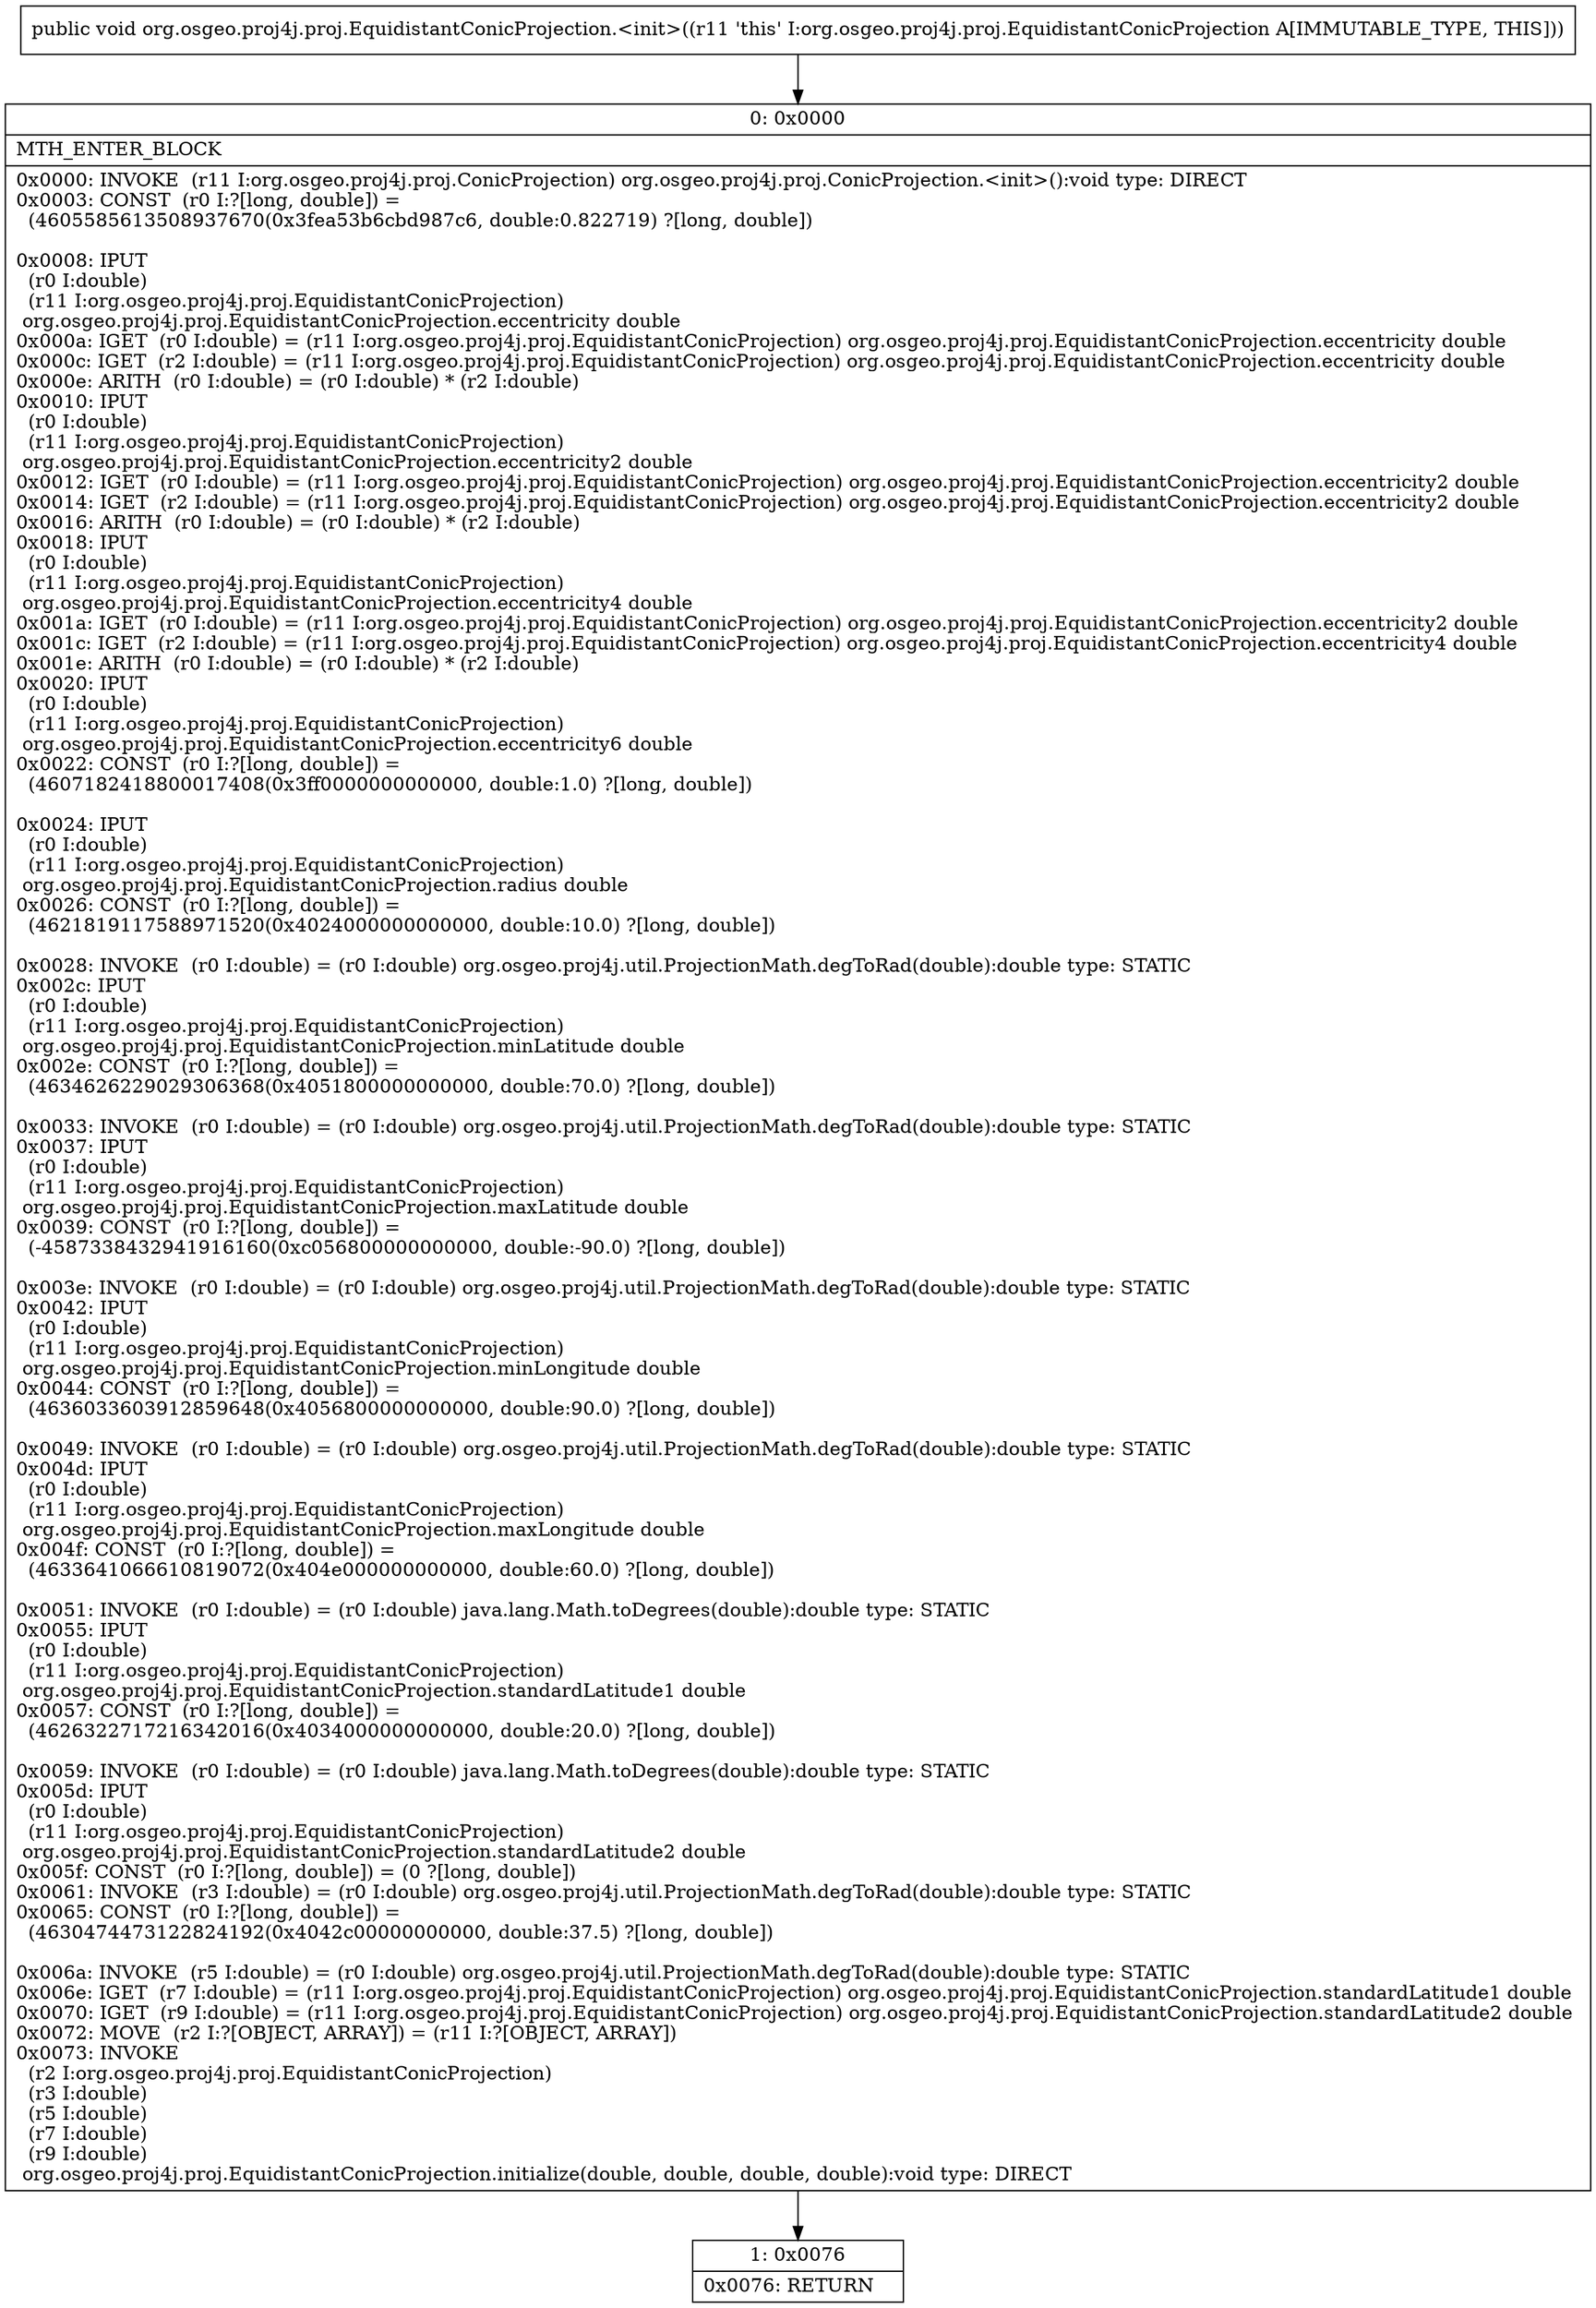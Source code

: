 digraph "CFG fororg.osgeo.proj4j.proj.EquidistantConicProjection.\<init\>()V" {
Node_0 [shape=record,label="{0\:\ 0x0000|MTH_ENTER_BLOCK\l|0x0000: INVOKE  (r11 I:org.osgeo.proj4j.proj.ConicProjection) org.osgeo.proj4j.proj.ConicProjection.\<init\>():void type: DIRECT \l0x0003: CONST  (r0 I:?[long, double]) = \l  (4605585613508937670(0x3fea53b6cbd987c6, double:0.822719) ?[long, double])\l \l0x0008: IPUT  \l  (r0 I:double)\l  (r11 I:org.osgeo.proj4j.proj.EquidistantConicProjection)\l org.osgeo.proj4j.proj.EquidistantConicProjection.eccentricity double \l0x000a: IGET  (r0 I:double) = (r11 I:org.osgeo.proj4j.proj.EquidistantConicProjection) org.osgeo.proj4j.proj.EquidistantConicProjection.eccentricity double \l0x000c: IGET  (r2 I:double) = (r11 I:org.osgeo.proj4j.proj.EquidistantConicProjection) org.osgeo.proj4j.proj.EquidistantConicProjection.eccentricity double \l0x000e: ARITH  (r0 I:double) = (r0 I:double) * (r2 I:double) \l0x0010: IPUT  \l  (r0 I:double)\l  (r11 I:org.osgeo.proj4j.proj.EquidistantConicProjection)\l org.osgeo.proj4j.proj.EquidistantConicProjection.eccentricity2 double \l0x0012: IGET  (r0 I:double) = (r11 I:org.osgeo.proj4j.proj.EquidistantConicProjection) org.osgeo.proj4j.proj.EquidistantConicProjection.eccentricity2 double \l0x0014: IGET  (r2 I:double) = (r11 I:org.osgeo.proj4j.proj.EquidistantConicProjection) org.osgeo.proj4j.proj.EquidistantConicProjection.eccentricity2 double \l0x0016: ARITH  (r0 I:double) = (r0 I:double) * (r2 I:double) \l0x0018: IPUT  \l  (r0 I:double)\l  (r11 I:org.osgeo.proj4j.proj.EquidistantConicProjection)\l org.osgeo.proj4j.proj.EquidistantConicProjection.eccentricity4 double \l0x001a: IGET  (r0 I:double) = (r11 I:org.osgeo.proj4j.proj.EquidistantConicProjection) org.osgeo.proj4j.proj.EquidistantConicProjection.eccentricity2 double \l0x001c: IGET  (r2 I:double) = (r11 I:org.osgeo.proj4j.proj.EquidistantConicProjection) org.osgeo.proj4j.proj.EquidistantConicProjection.eccentricity4 double \l0x001e: ARITH  (r0 I:double) = (r0 I:double) * (r2 I:double) \l0x0020: IPUT  \l  (r0 I:double)\l  (r11 I:org.osgeo.proj4j.proj.EquidistantConicProjection)\l org.osgeo.proj4j.proj.EquidistantConicProjection.eccentricity6 double \l0x0022: CONST  (r0 I:?[long, double]) = \l  (4607182418800017408(0x3ff0000000000000, double:1.0) ?[long, double])\l \l0x0024: IPUT  \l  (r0 I:double)\l  (r11 I:org.osgeo.proj4j.proj.EquidistantConicProjection)\l org.osgeo.proj4j.proj.EquidistantConicProjection.radius double \l0x0026: CONST  (r0 I:?[long, double]) = \l  (4621819117588971520(0x4024000000000000, double:10.0) ?[long, double])\l \l0x0028: INVOKE  (r0 I:double) = (r0 I:double) org.osgeo.proj4j.util.ProjectionMath.degToRad(double):double type: STATIC \l0x002c: IPUT  \l  (r0 I:double)\l  (r11 I:org.osgeo.proj4j.proj.EquidistantConicProjection)\l org.osgeo.proj4j.proj.EquidistantConicProjection.minLatitude double \l0x002e: CONST  (r0 I:?[long, double]) = \l  (4634626229029306368(0x4051800000000000, double:70.0) ?[long, double])\l \l0x0033: INVOKE  (r0 I:double) = (r0 I:double) org.osgeo.proj4j.util.ProjectionMath.degToRad(double):double type: STATIC \l0x0037: IPUT  \l  (r0 I:double)\l  (r11 I:org.osgeo.proj4j.proj.EquidistantConicProjection)\l org.osgeo.proj4j.proj.EquidistantConicProjection.maxLatitude double \l0x0039: CONST  (r0 I:?[long, double]) = \l  (\-4587338432941916160(0xc056800000000000, double:\-90.0) ?[long, double])\l \l0x003e: INVOKE  (r0 I:double) = (r0 I:double) org.osgeo.proj4j.util.ProjectionMath.degToRad(double):double type: STATIC \l0x0042: IPUT  \l  (r0 I:double)\l  (r11 I:org.osgeo.proj4j.proj.EquidistantConicProjection)\l org.osgeo.proj4j.proj.EquidistantConicProjection.minLongitude double \l0x0044: CONST  (r0 I:?[long, double]) = \l  (4636033603912859648(0x4056800000000000, double:90.0) ?[long, double])\l \l0x0049: INVOKE  (r0 I:double) = (r0 I:double) org.osgeo.proj4j.util.ProjectionMath.degToRad(double):double type: STATIC \l0x004d: IPUT  \l  (r0 I:double)\l  (r11 I:org.osgeo.proj4j.proj.EquidistantConicProjection)\l org.osgeo.proj4j.proj.EquidistantConicProjection.maxLongitude double \l0x004f: CONST  (r0 I:?[long, double]) = \l  (4633641066610819072(0x404e000000000000, double:60.0) ?[long, double])\l \l0x0051: INVOKE  (r0 I:double) = (r0 I:double) java.lang.Math.toDegrees(double):double type: STATIC \l0x0055: IPUT  \l  (r0 I:double)\l  (r11 I:org.osgeo.proj4j.proj.EquidistantConicProjection)\l org.osgeo.proj4j.proj.EquidistantConicProjection.standardLatitude1 double \l0x0057: CONST  (r0 I:?[long, double]) = \l  (4626322717216342016(0x4034000000000000, double:20.0) ?[long, double])\l \l0x0059: INVOKE  (r0 I:double) = (r0 I:double) java.lang.Math.toDegrees(double):double type: STATIC \l0x005d: IPUT  \l  (r0 I:double)\l  (r11 I:org.osgeo.proj4j.proj.EquidistantConicProjection)\l org.osgeo.proj4j.proj.EquidistantConicProjection.standardLatitude2 double \l0x005f: CONST  (r0 I:?[long, double]) = (0 ?[long, double]) \l0x0061: INVOKE  (r3 I:double) = (r0 I:double) org.osgeo.proj4j.util.ProjectionMath.degToRad(double):double type: STATIC \l0x0065: CONST  (r0 I:?[long, double]) = \l  (4630474473122824192(0x4042c00000000000, double:37.5) ?[long, double])\l \l0x006a: INVOKE  (r5 I:double) = (r0 I:double) org.osgeo.proj4j.util.ProjectionMath.degToRad(double):double type: STATIC \l0x006e: IGET  (r7 I:double) = (r11 I:org.osgeo.proj4j.proj.EquidistantConicProjection) org.osgeo.proj4j.proj.EquidistantConicProjection.standardLatitude1 double \l0x0070: IGET  (r9 I:double) = (r11 I:org.osgeo.proj4j.proj.EquidistantConicProjection) org.osgeo.proj4j.proj.EquidistantConicProjection.standardLatitude2 double \l0x0072: MOVE  (r2 I:?[OBJECT, ARRAY]) = (r11 I:?[OBJECT, ARRAY]) \l0x0073: INVOKE  \l  (r2 I:org.osgeo.proj4j.proj.EquidistantConicProjection)\l  (r3 I:double)\l  (r5 I:double)\l  (r7 I:double)\l  (r9 I:double)\l org.osgeo.proj4j.proj.EquidistantConicProjection.initialize(double, double, double, double):void type: DIRECT \l}"];
Node_1 [shape=record,label="{1\:\ 0x0076|0x0076: RETURN   \l}"];
MethodNode[shape=record,label="{public void org.osgeo.proj4j.proj.EquidistantConicProjection.\<init\>((r11 'this' I:org.osgeo.proj4j.proj.EquidistantConicProjection A[IMMUTABLE_TYPE, THIS])) }"];
MethodNode -> Node_0;
Node_0 -> Node_1;
}

